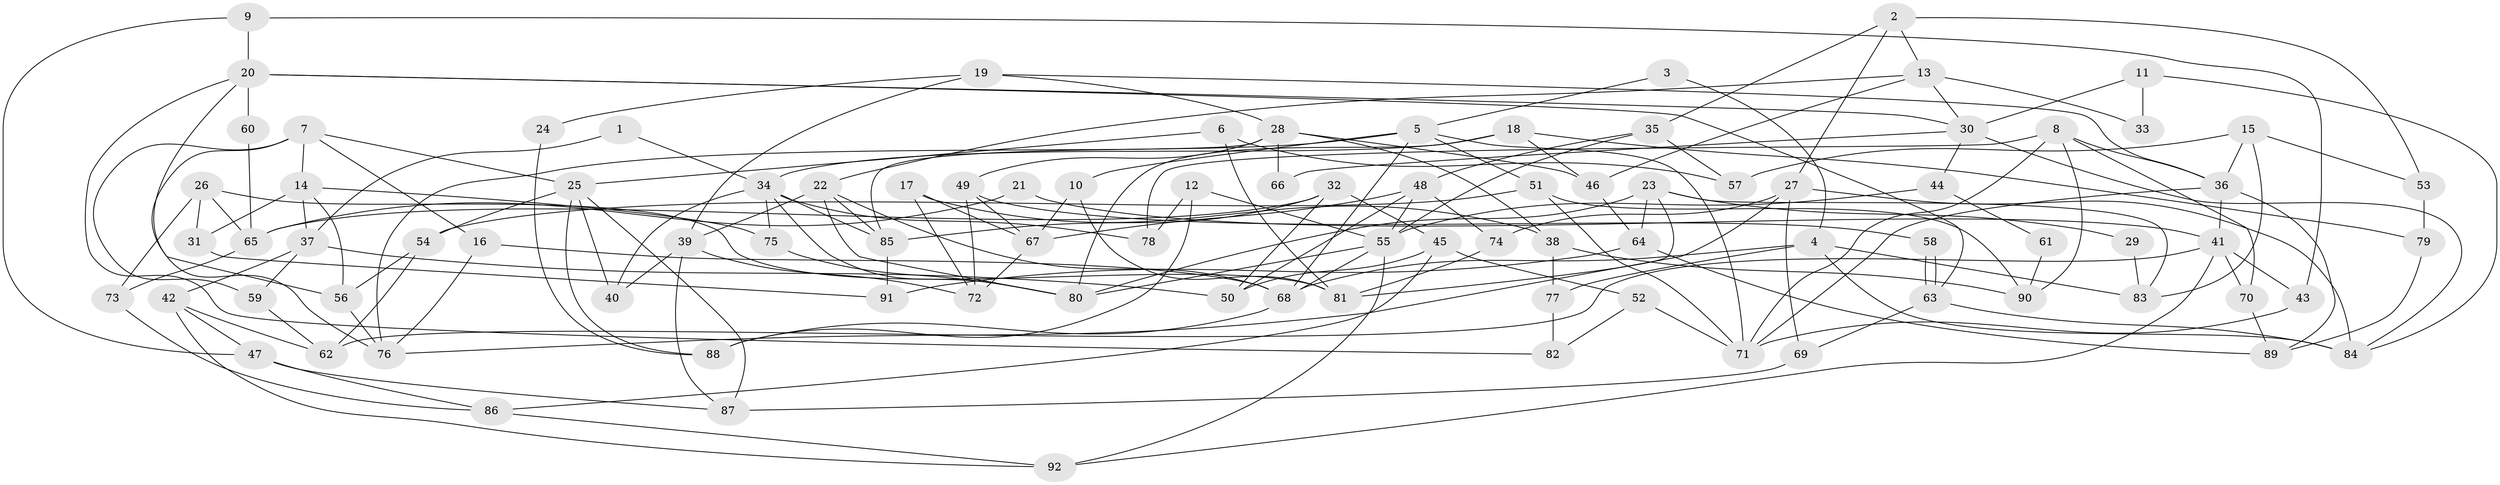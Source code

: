 // coarse degree distribution, {2: 0.10526315789473684, 7: 0.08771929824561403, 5: 0.19298245614035087, 8: 0.14035087719298245, 4: 0.15789473684210525, 3: 0.19298245614035087, 6: 0.10526315789473684, 9: 0.017543859649122806}
// Generated by graph-tools (version 1.1) at 2025/24/03/03/25 07:24:00]
// undirected, 92 vertices, 184 edges
graph export_dot {
graph [start="1"]
  node [color=gray90,style=filled];
  1;
  2;
  3;
  4;
  5;
  6;
  7;
  8;
  9;
  10;
  11;
  12;
  13;
  14;
  15;
  16;
  17;
  18;
  19;
  20;
  21;
  22;
  23;
  24;
  25;
  26;
  27;
  28;
  29;
  30;
  31;
  32;
  33;
  34;
  35;
  36;
  37;
  38;
  39;
  40;
  41;
  42;
  43;
  44;
  45;
  46;
  47;
  48;
  49;
  50;
  51;
  52;
  53;
  54;
  55;
  56;
  57;
  58;
  59;
  60;
  61;
  62;
  63;
  64;
  65;
  66;
  67;
  68;
  69;
  70;
  71;
  72;
  73;
  74;
  75;
  76;
  77;
  78;
  79;
  80;
  81;
  82;
  83;
  84;
  85;
  86;
  87;
  88;
  89;
  90;
  91;
  92;
  1 -- 34;
  1 -- 37;
  2 -- 13;
  2 -- 35;
  2 -- 27;
  2 -- 53;
  3 -- 5;
  3 -- 4;
  4 -- 83;
  4 -- 84;
  4 -- 68;
  4 -- 77;
  5 -- 76;
  5 -- 68;
  5 -- 10;
  5 -- 51;
  5 -- 71;
  6 -- 81;
  6 -- 25;
  6 -- 57;
  7 -- 14;
  7 -- 25;
  7 -- 16;
  7 -- 59;
  7 -- 76;
  8 -- 70;
  8 -- 71;
  8 -- 36;
  8 -- 78;
  8 -- 90;
  9 -- 20;
  9 -- 47;
  9 -- 43;
  10 -- 67;
  10 -- 81;
  11 -- 30;
  11 -- 84;
  11 -- 33;
  12 -- 55;
  12 -- 78;
  12 -- 88;
  13 -- 46;
  13 -- 22;
  13 -- 30;
  13 -- 33;
  14 -- 56;
  14 -- 37;
  14 -- 31;
  14 -- 75;
  15 -- 36;
  15 -- 53;
  15 -- 57;
  15 -- 83;
  16 -- 76;
  16 -- 68;
  17 -- 72;
  17 -- 67;
  17 -- 38;
  18 -- 34;
  18 -- 80;
  18 -- 46;
  18 -- 79;
  19 -- 39;
  19 -- 36;
  19 -- 24;
  19 -- 28;
  20 -- 56;
  20 -- 63;
  20 -- 30;
  20 -- 60;
  20 -- 82;
  21 -- 41;
  21 -- 65;
  22 -- 80;
  22 -- 68;
  22 -- 39;
  22 -- 85;
  23 -- 80;
  23 -- 81;
  23 -- 29;
  23 -- 64;
  23 -- 83;
  24 -- 88;
  25 -- 88;
  25 -- 54;
  25 -- 40;
  25 -- 87;
  26 -- 81;
  26 -- 31;
  26 -- 65;
  26 -- 73;
  27 -- 69;
  27 -- 74;
  27 -- 76;
  27 -- 84;
  28 -- 38;
  28 -- 46;
  28 -- 49;
  28 -- 66;
  28 -- 85;
  29 -- 83;
  30 -- 44;
  30 -- 66;
  30 -- 84;
  31 -- 91;
  32 -- 45;
  32 -- 85;
  32 -- 50;
  32 -- 65;
  34 -- 85;
  34 -- 75;
  34 -- 40;
  34 -- 78;
  34 -- 80;
  35 -- 57;
  35 -- 48;
  35 -- 55;
  36 -- 41;
  36 -- 71;
  36 -- 89;
  37 -- 42;
  37 -- 50;
  37 -- 59;
  38 -- 90;
  38 -- 77;
  39 -- 40;
  39 -- 72;
  39 -- 87;
  41 -- 43;
  41 -- 92;
  41 -- 62;
  41 -- 70;
  42 -- 62;
  42 -- 47;
  42 -- 92;
  43 -- 71;
  44 -- 55;
  44 -- 61;
  45 -- 52;
  45 -- 86;
  45 -- 50;
  46 -- 64;
  47 -- 86;
  47 -- 87;
  48 -- 50;
  48 -- 55;
  48 -- 67;
  48 -- 74;
  49 -- 72;
  49 -- 58;
  49 -- 67;
  51 -- 71;
  51 -- 54;
  51 -- 90;
  52 -- 71;
  52 -- 82;
  53 -- 79;
  54 -- 62;
  54 -- 56;
  55 -- 68;
  55 -- 80;
  55 -- 92;
  56 -- 76;
  58 -- 63;
  58 -- 63;
  59 -- 62;
  60 -- 65;
  61 -- 90;
  63 -- 84;
  63 -- 69;
  64 -- 89;
  64 -- 91;
  65 -- 73;
  67 -- 72;
  68 -- 88;
  69 -- 87;
  70 -- 89;
  73 -- 86;
  74 -- 81;
  75 -- 80;
  77 -- 82;
  79 -- 89;
  85 -- 91;
  86 -- 92;
}
